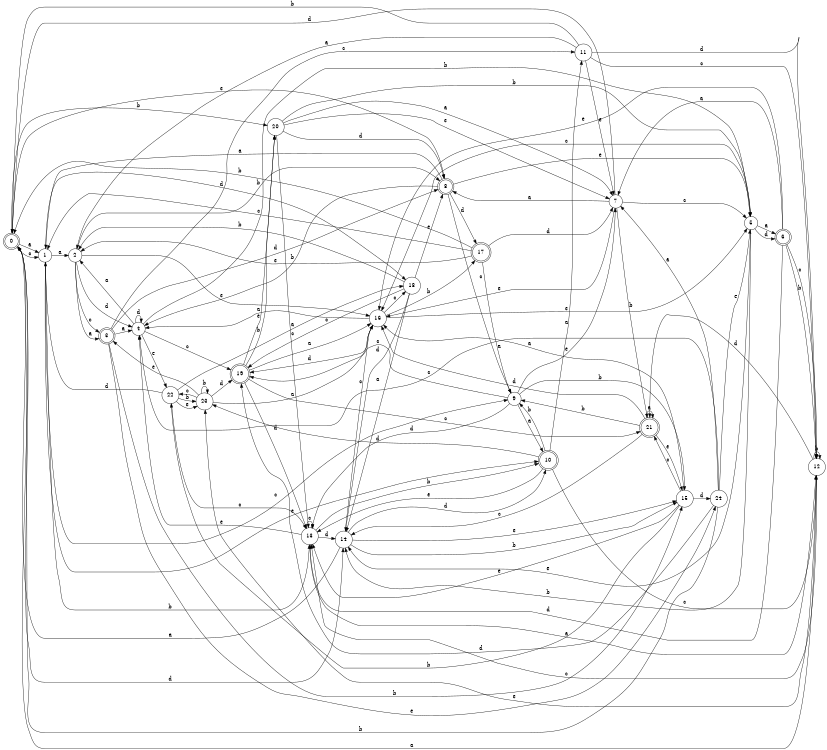 digraph n20_2 {
__start0 [label="" shape="none"];

rankdir=LR;
size="8,5";

s0 [style="rounded,filled", color="black", fillcolor="white" shape="doublecircle", label="0"];
s1 [style="filled", color="black", fillcolor="white" shape="circle", label="1"];
s2 [style="filled", color="black", fillcolor="white" shape="circle", label="2"];
s3 [style="rounded,filled", color="black", fillcolor="white" shape="doublecircle", label="3"];
s4 [style="filled", color="black", fillcolor="white" shape="circle", label="4"];
s5 [style="filled", color="black", fillcolor="white" shape="circle", label="5"];
s6 [style="rounded,filled", color="black", fillcolor="white" shape="doublecircle", label="6"];
s7 [style="filled", color="black", fillcolor="white" shape="circle", label="7"];
s8 [style="rounded,filled", color="black", fillcolor="white" shape="doublecircle", label="8"];
s9 [style="filled", color="black", fillcolor="white" shape="circle", label="9"];
s10 [style="rounded,filled", color="black", fillcolor="white" shape="doublecircle", label="10"];
s11 [style="filled", color="black", fillcolor="white" shape="circle", label="11"];
s12 [style="filled", color="black", fillcolor="white" shape="circle", label="12"];
s13 [style="filled", color="black", fillcolor="white" shape="circle", label="13"];
s14 [style="filled", color="black", fillcolor="white" shape="circle", label="14"];
s15 [style="filled", color="black", fillcolor="white" shape="circle", label="15"];
s16 [style="filled", color="black", fillcolor="white" shape="circle", label="16"];
s17 [style="rounded,filled", color="black", fillcolor="white" shape="doublecircle", label="17"];
s18 [style="filled", color="black", fillcolor="white" shape="circle", label="18"];
s19 [style="rounded,filled", color="black", fillcolor="white" shape="doublecircle", label="19"];
s20 [style="filled", color="black", fillcolor="white" shape="circle", label="20"];
s21 [style="rounded,filled", color="black", fillcolor="white" shape="doublecircle", label="21"];
s22 [style="filled", color="black", fillcolor="white" shape="circle", label="22"];
s23 [style="filled", color="black", fillcolor="white" shape="circle", label="23"];
s24 [style="filled", color="black", fillcolor="white" shape="circle", label="24"];
s0 -> s1 [label="a"];
s0 -> s20 [label="b"];
s0 -> s1 [label="c"];
s0 -> s14 [label="d"];
s0 -> s8 [label="e"];
s1 -> s2 [label="a"];
s1 -> s13 [label="b"];
s1 -> s9 [label="c"];
s1 -> s18 [label="d"];
s1 -> s10 [label="e"];
s2 -> s3 [label="a"];
s2 -> s8 [label="b"];
s2 -> s3 [label="c"];
s2 -> s4 [label="d"];
s2 -> s16 [label="e"];
s3 -> s4 [label="a"];
s3 -> s15 [label="b"];
s3 -> s11 [label="c"];
s3 -> s8 [label="d"];
s3 -> s24 [label="e"];
s4 -> s2 [label="a"];
s4 -> s5 [label="b"];
s4 -> s19 [label="c"];
s4 -> s4 [label="d"];
s4 -> s22 [label="e"];
s5 -> s6 [label="a"];
s5 -> s14 [label="b"];
s5 -> s16 [label="c"];
s5 -> s6 [label="d"];
s5 -> s14 [label="e"];
s6 -> s7 [label="a"];
s6 -> s12 [label="b"];
s6 -> s12 [label="c"];
s6 -> s13 [label="d"];
s6 -> s16 [label="e"];
s7 -> s8 [label="a"];
s7 -> s21 [label="b"];
s7 -> s5 [label="c"];
s7 -> s0 [label="d"];
s7 -> s16 [label="e"];
s8 -> s1 [label="a"];
s8 -> s4 [label="b"];
s8 -> s9 [label="c"];
s8 -> s17 [label="d"];
s8 -> s5 [label="e"];
s9 -> s10 [label="a"];
s9 -> s15 [label="b"];
s9 -> s19 [label="c"];
s9 -> s13 [label="d"];
s9 -> s7 [label="e"];
s10 -> s11 [label="a"];
s10 -> s9 [label="b"];
s10 -> s12 [label="c"];
s10 -> s23 [label="d"];
s10 -> s13 [label="e"];
s11 -> s2 [label="a"];
s11 -> s0 [label="b"];
s11 -> s12 [label="c"];
s11 -> s12 [label="d"];
s11 -> s7 [label="e"];
s12 -> s0 [label="a"];
s12 -> s12 [label="b"];
s12 -> s13 [label="c"];
s12 -> s21 [label="d"];
s12 -> s23 [label="e"];
s13 -> s12 [label="a"];
s13 -> s10 [label="b"];
s13 -> s13 [label="c"];
s13 -> s14 [label="d"];
s13 -> s4 [label="e"];
s14 -> s0 [label="a"];
s14 -> s15 [label="b"];
s14 -> s16 [label="c"];
s14 -> s10 [label="d"];
s14 -> s15 [label="e"];
s15 -> s16 [label="a"];
s15 -> s22 [label="b"];
s15 -> s21 [label="c"];
s15 -> s24 [label="d"];
s15 -> s13 [label="e"];
s16 -> s4 [label="a"];
s16 -> s17 [label="b"];
s16 -> s18 [label="c"];
s16 -> s19 [label="d"];
s16 -> s5 [label="e"];
s17 -> s9 [label="a"];
s17 -> s0 [label="b"];
s17 -> s1 [label="c"];
s17 -> s7 [label="d"];
s17 -> s2 [label="e"];
s18 -> s14 [label="a"];
s18 -> s2 [label="b"];
s18 -> s19 [label="c"];
s18 -> s14 [label="d"];
s18 -> s8 [label="e"];
s19 -> s16 [label="a"];
s19 -> s20 [label="b"];
s19 -> s21 [label="c"];
s19 -> s13 [label="d"];
s19 -> s20 [label="e"];
s20 -> s7 [label="a"];
s20 -> s5 [label="b"];
s20 -> s13 [label="c"];
s20 -> s8 [label="d"];
s20 -> s7 [label="e"];
s21 -> s21 [label="a"];
s21 -> s9 [label="b"];
s21 -> s14 [label="c"];
s21 -> s16 [label="d"];
s21 -> s15 [label="e"];
s22 -> s18 [label="a"];
s22 -> s23 [label="b"];
s22 -> s13 [label="c"];
s22 -> s1 [label="d"];
s22 -> s23 [label="e"];
s23 -> s16 [label="a"];
s23 -> s23 [label="b"];
s23 -> s22 [label="c"];
s23 -> s19 [label="d"];
s23 -> s3 [label="e"];
s24 -> s7 [label="a"];
s24 -> s0 [label="b"];
s24 -> s4 [label="c"];
s24 -> s19 [label="d"];
s24 -> s5 [label="e"];

}
